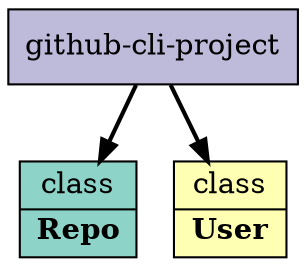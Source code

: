 digraph doesntMatter {
  // rankdir=LR
  bgcolor=transparent

  node [colorscheme=set312 style=filled shape=record]
  edge [fontname=Helvetica penwidth=2]

  a [fillcolor=3 label="github-cli-project"]
  c [fillcolor=1 label=<{class | <B>Repo</B>} >]
  b [fillcolor=2 label=<{class | <B>User</B>} >]

  a -> { b c }
}
